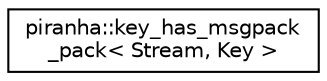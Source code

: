 digraph "Graphical Class Hierarchy"
{
  edge [fontname="Helvetica",fontsize="10",labelfontname="Helvetica",labelfontsize="10"];
  node [fontname="Helvetica",fontsize="10",shape=record];
  rankdir="LR";
  Node0 [label="piranha::key_has_msgpack\l_pack\< Stream, Key \>",height=0.2,width=0.4,color="black", fillcolor="white", style="filled",URL="$classpiranha_1_1key__has__msgpack__pack.html",tooltip="Detect the presence of the msgpack_pack() method in keys. "];
}
